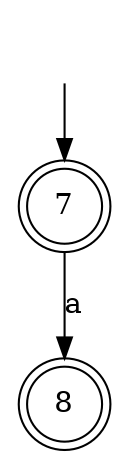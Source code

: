 digraph fa {
	7 [label=7]
	8 [label=8]
	7 [shape=doublecircle]
	8 [shape=doublecircle]
	7 -> 8 [label=a]
	"" [shape=plaintext]
	"" -> 7
}
